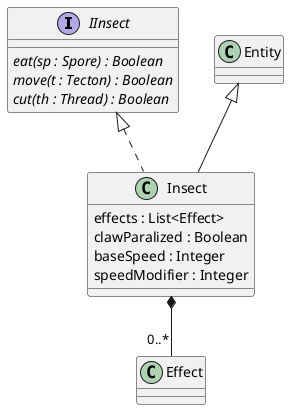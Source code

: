 @startuml insect

interface IInsect{
    {abstract} eat(sp : Spore) : Boolean
    {abstract} move(t : Tecton) : Boolean
    {abstract} cut(th : Thread) : Boolean
}

Insect *-- "0..*" Effect
class Insect extends Entity implements IInsect{
    effects : List<Effect>
    'paralized : Boolean
    clawParalized : Boolean
    baseSpeed : Integer
    speedModifier : Integer
}

@enduml